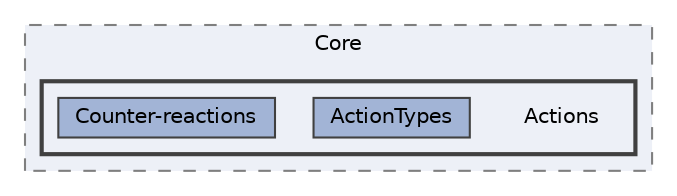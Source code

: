 digraph "C:/Users/User Asus/source/repos/Narrative Generator/Narrative Generator/Core/Actions"
{
 // LATEX_PDF_SIZE
  bgcolor="transparent";
  edge [fontname=Helvetica,fontsize=10,labelfontname=Helvetica,labelfontsize=10];
  node [fontname=Helvetica,fontsize=10,shape=box,height=0.2,width=0.4];
  compound=true
  subgraph clusterdir_c7590eee68671ea755030b0a1af0a58e {
    graph [ bgcolor="#edf0f7", pencolor="grey50", label="Core", fontname=Helvetica,fontsize=10 style="filled,dashed", URL="dir_c7590eee68671ea755030b0a1af0a58e.html",tooltip=""]
  subgraph clusterdir_8b430cda516e5c9f64b69d044549bdd2 {
    graph [ bgcolor="#edf0f7", pencolor="grey25", label="", fontname=Helvetica,fontsize=10 style="filled,bold", URL="dir_8b430cda516e5c9f64b69d044549bdd2.html",tooltip=""]
    dir_8b430cda516e5c9f64b69d044549bdd2 [shape=plaintext, label="Actions"];
  dir_724bf5aa86b57aba15ca7193912922d1 [label="ActionTypes", fillcolor="#a2b4d6", color="grey25", style="filled", URL="dir_724bf5aa86b57aba15ca7193912922d1.html",tooltip=""];
  dir_b9bcfb119d8e9576e892a4bfb767a219 [label="Counter-reactions", fillcolor="#a2b4d6", color="grey25", style="filled", URL="dir_b9bcfb119d8e9576e892a4bfb767a219.html",tooltip=""];
  }
  }
}
